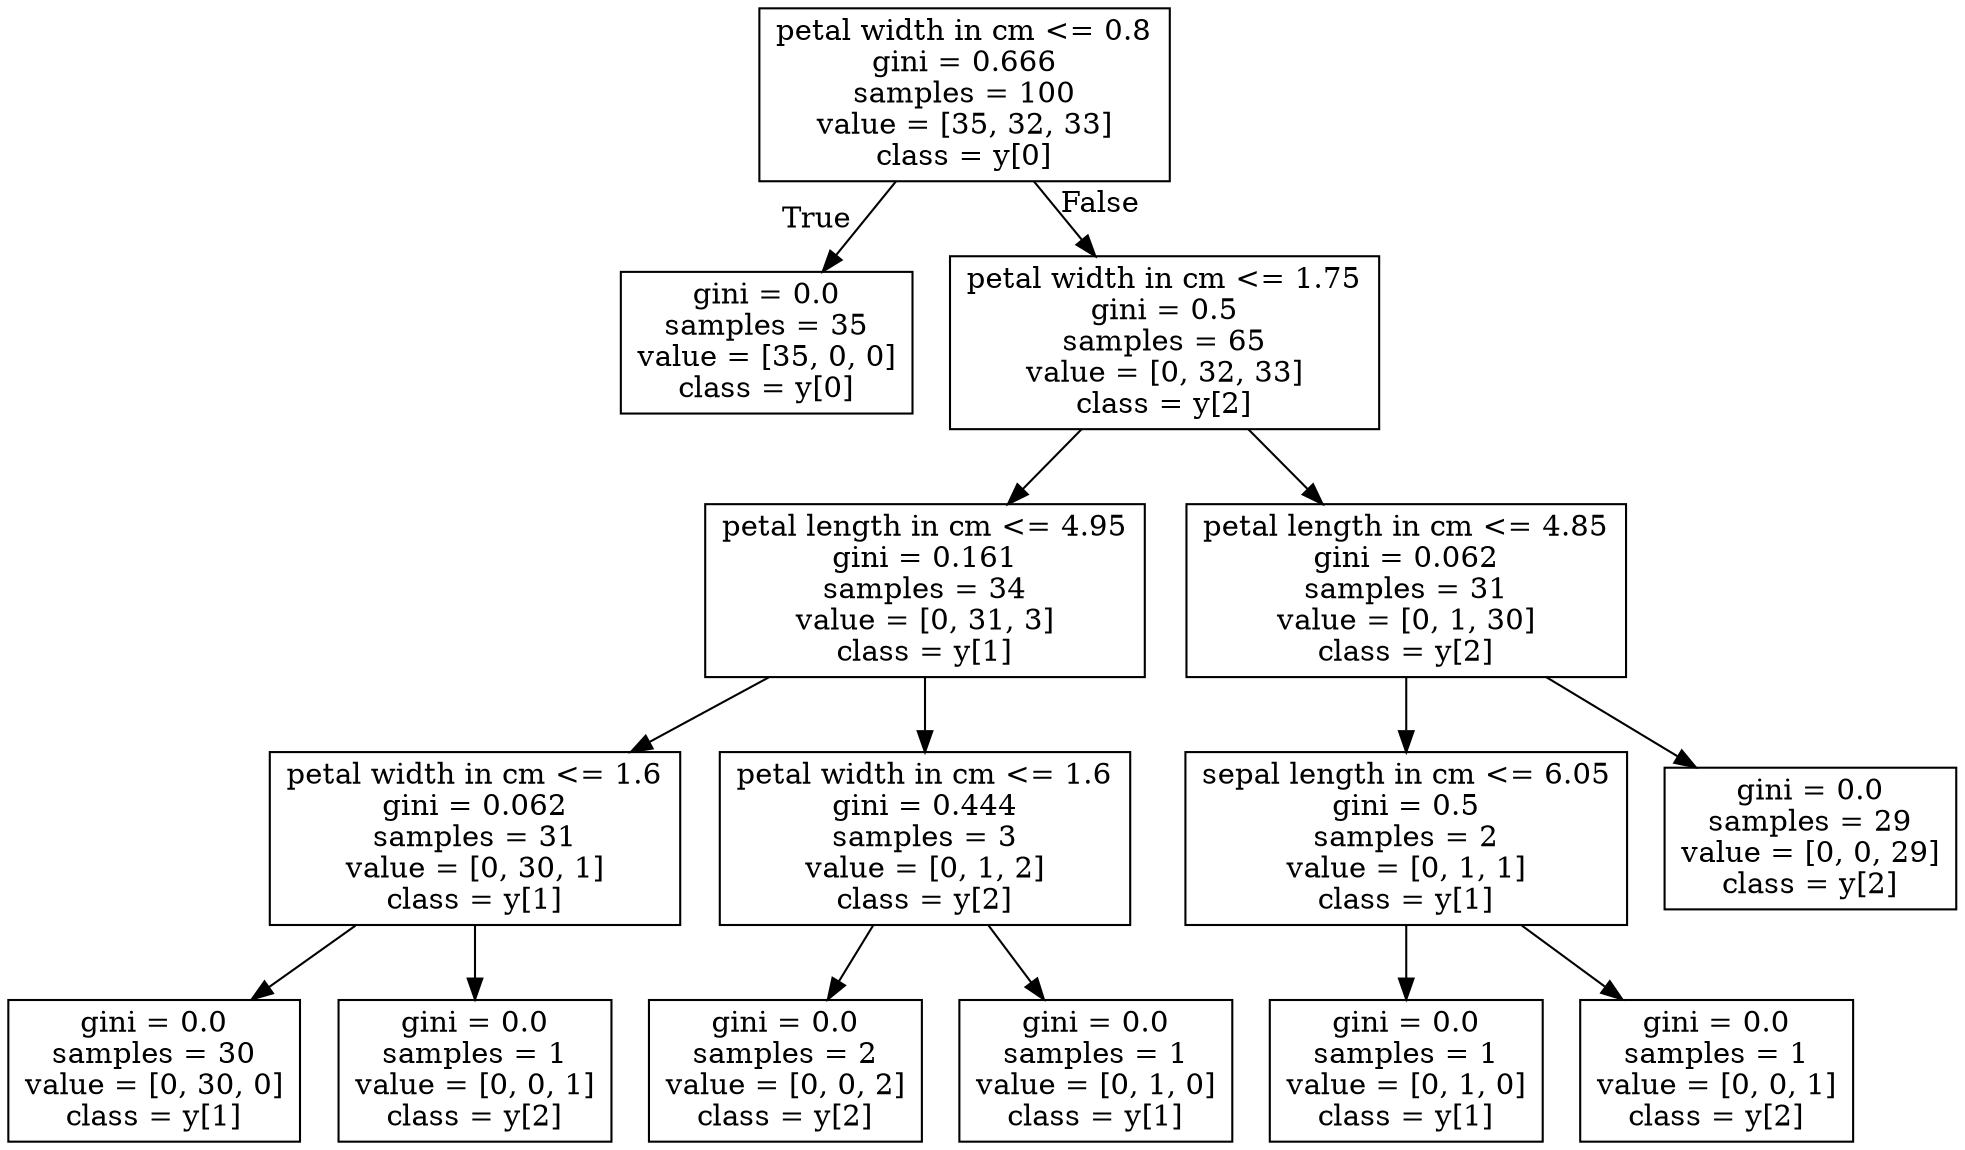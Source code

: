 digraph Tree {
node [shape=box] ;
0 [label="petal width in cm <= 0.8\ngini = 0.666\nsamples = 100\nvalue = [35, 32, 33]\nclass = y[0]"] ;
1 [label="gini = 0.0\nsamples = 35\nvalue = [35, 0, 0]\nclass = y[0]"] ;
0 -> 1 [labeldistance=2.5, labelangle=45, headlabel="True"] ;
2 [label="petal width in cm <= 1.75\ngini = 0.5\nsamples = 65\nvalue = [0, 32, 33]\nclass = y[2]"] ;
0 -> 2 [labeldistance=2.5, labelangle=-45, headlabel="False"] ;
3 [label="petal length in cm <= 4.95\ngini = 0.161\nsamples = 34\nvalue = [0, 31, 3]\nclass = y[1]"] ;
2 -> 3 ;
4 [label="petal width in cm <= 1.6\ngini = 0.062\nsamples = 31\nvalue = [0, 30, 1]\nclass = y[1]"] ;
3 -> 4 ;
5 [label="gini = 0.0\nsamples = 30\nvalue = [0, 30, 0]\nclass = y[1]"] ;
4 -> 5 ;
6 [label="gini = 0.0\nsamples = 1\nvalue = [0, 0, 1]\nclass = y[2]"] ;
4 -> 6 ;
7 [label="petal width in cm <= 1.6\ngini = 0.444\nsamples = 3\nvalue = [0, 1, 2]\nclass = y[2]"] ;
3 -> 7 ;
8 [label="gini = 0.0\nsamples = 2\nvalue = [0, 0, 2]\nclass = y[2]"] ;
7 -> 8 ;
9 [label="gini = 0.0\nsamples = 1\nvalue = [0, 1, 0]\nclass = y[1]"] ;
7 -> 9 ;
10 [label="petal length in cm <= 4.85\ngini = 0.062\nsamples = 31\nvalue = [0, 1, 30]\nclass = y[2]"] ;
2 -> 10 ;
11 [label="sepal length in cm <= 6.05\ngini = 0.5\nsamples = 2\nvalue = [0, 1, 1]\nclass = y[1]"] ;
10 -> 11 ;
12 [label="gini = 0.0\nsamples = 1\nvalue = [0, 1, 0]\nclass = y[1]"] ;
11 -> 12 ;
13 [label="gini = 0.0\nsamples = 1\nvalue = [0, 0, 1]\nclass = y[2]"] ;
11 -> 13 ;
14 [label="gini = 0.0\nsamples = 29\nvalue = [0, 0, 29]\nclass = y[2]"] ;
10 -> 14 ;
}